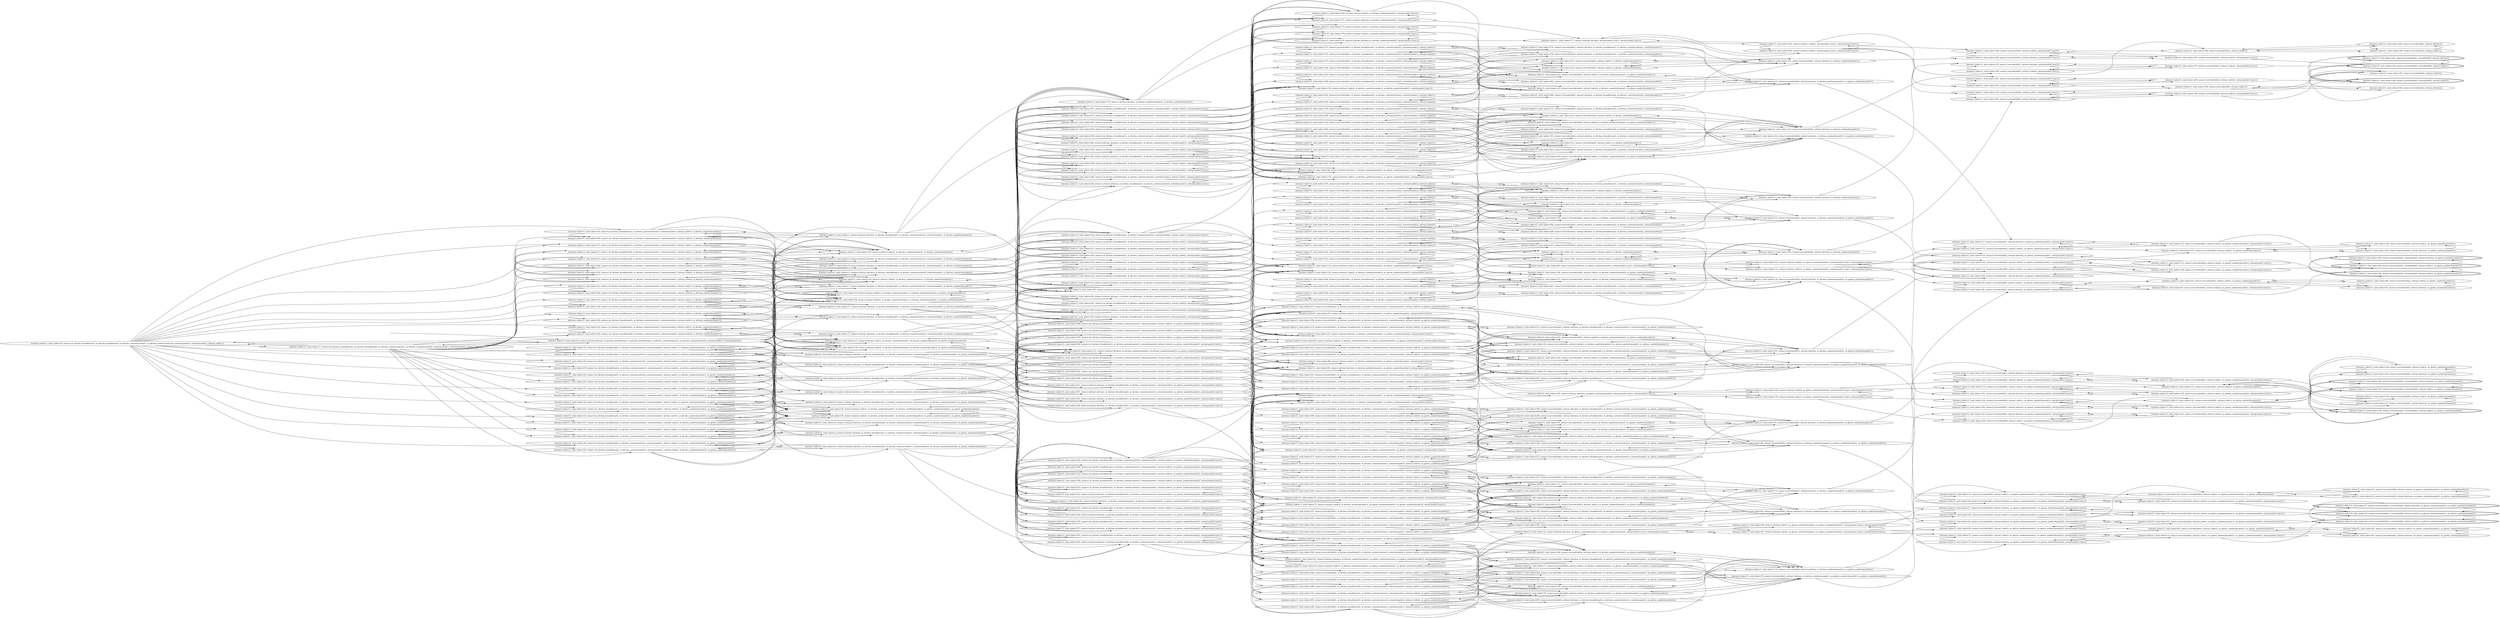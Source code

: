digraph {
rankdir="LR"
s18[label="(instance index=5, state index=18, atoms={at_kitchen_bread(bread1), at_kitchen_bread(bread2), at_kitchen_content(content1), at_kitchen_content(content2), notexist(sandw1), notexist(sandw2), at(tray1,table1)})"]
s17[label="(instance index=5, state index=17, atoms={at_kitchen_bread(bread1), at_kitchen_bread(bread2), at_kitchen_content(content1), at_kitchen_content(content2), notexist(sandw1), notexist(sandw2), at(tray1,table2)})"]
s226[label="(instance index=5, state index=226, atoms={at_kitchen_bread(bread1), at_kitchen_content(content2), notexist(sandw1), at(tray1,table2), at_kitchen_sandwich(sandw2)})"]
s23[label="(instance index=5, state index=23, atoms={at_kitchen_bread(bread1), at_kitchen_content(content2), notexist(sandw1), at(tray1,table1), at_kitchen_sandwich(sandw2)})"]
s230[label="(instance index=5, state index=230, atoms={at_kitchen_bread(bread1), at_kitchen_content(content1), notexist(sandw1), at(tray1,table2), at_kitchen_sandwich(sandw2)})"]
s19[label="(instance index=5, state index=19, atoms={at_kitchen_bread(bread1), at_kitchen_content(content1), notexist(sandw1), at(tray1,table1), at_kitchen_sandwich(sandw2)})"]
s222[label="(instance index=5, state index=222, atoms={at_kitchen_bread(bread2), at_kitchen_content(content1), notexist(sandw1), at(tray1,table2), at_kitchen_sandwich(sandw2)})"]
s27[label="(instance index=5, state index=27, atoms={at_kitchen_bread(bread2), at_kitchen_content(content1), notexist(sandw1), at(tray1,table1), at_kitchen_sandwich(sandw2)})"]
s218[label="(instance index=5, state index=218, atoms={at_kitchen_bread(bread2), at_kitchen_content(content2), notexist(sandw1), at(tray1,table2), at_kitchen_sandwich(sandw2)})"]
s31[label="(instance index=5, state index=31, atoms={at_kitchen_bread(bread2), at_kitchen_content(content2), notexist(sandw1), at(tray1,table1), at_kitchen_sandwich(sandw2)})"]
s128[label="(instance index=5, state index=128, atoms={at_kitchen_bread(bread2), at_kitchen_content(content2), notexist(sandw2), at(tray1,table2), at_kitchen_sandwich(sandw1)})"]
s33[label="(instance index=5, state index=33, atoms={at_kitchen_bread(bread2), at_kitchen_content(content2), notexist(sandw2), at(tray1,table1), at_kitchen_sandwich(sandw1)})"]
s220[label="(instance index=5, state index=220, atoms={at_kitchen_bread(bread2), at_kitchen_content(content1), notexist(sandw2), at(tray1,table2), at_kitchen_sandwich(sandw1)})"]
s29[label="(instance index=5, state index=29, atoms={at_kitchen_bread(bread2), at_kitchen_content(content1), notexist(sandw2), at(tray1,table1), at_kitchen_sandwich(sandw1)})"]
s224[label="(instance index=5, state index=224, atoms={at_kitchen_bread(bread1), at_kitchen_content(content2), notexist(sandw2), at(tray1,table2), at_kitchen_sandwich(sandw1)})"]
s25[label="(instance index=5, state index=25, atoms={at_kitchen_bread(bread1), at_kitchen_content(content2), notexist(sandw2), at(tray1,table1), at_kitchen_sandwich(sandw1)})"]
s228[label="(instance index=5, state index=228, atoms={at_kitchen_bread(bread1), at_kitchen_content(content1), notexist(sandw2), at(tray1,table2), at_kitchen_sandwich(sandw1)})"]
s21[label="(instance index=5, state index=21, atoms={at_kitchen_bread(bread1), at_kitchen_content(content1), notexist(sandw2), at(tray1,table1), at_kitchen_sandwich(sandw1)})"]
s221[label="(instance index=5, state index=221, atoms={at_kitchen_bread(bread2), at_kitchen_content(content1), notexist(sandw1), at(tray1,table2), at_kitchen_sandwich(sandw2), no_gluten_sandwich(sandw2)})"]
s28[label="(instance index=5, state index=28, atoms={at_kitchen_bread(bread2), at_kitchen_content(content1), notexist(sandw1), at(tray1,table1), at_kitchen_sandwich(sandw2), no_gluten_sandwich(sandw2)})"]
s37[label="(instance index=5, state index=37, atoms={at_kitchen_bread(bread2), at_kitchen_content(content2), notexist(sandw2), at(tray1,table2), at_kitchen_sandwich(sandw1), no_gluten_sandwich(sandw1)})"]
s34[label="(instance index=5, state index=34, atoms={at_kitchen_bread(bread2), at_kitchen_content(content2), notexist(sandw2), at(tray1,table1), at_kitchen_sandwich(sandw1), no_gluten_sandwich(sandw1)})"]
s217[label="(instance index=5, state index=217, atoms={at_kitchen_bread(bread2), at_kitchen_content(content2), notexist(sandw1), at(tray1,table2), at_kitchen_sandwich(sandw2), no_gluten_sandwich(sandw2)})"]
s32[label="(instance index=5, state index=32, atoms={at_kitchen_bread(bread2), at_kitchen_content(content2), notexist(sandw1), at(tray1,table1), at_kitchen_sandwich(sandw2), no_gluten_sandwich(sandw2)})"]
s219[label="(instance index=5, state index=219, atoms={at_kitchen_bread(bread2), at_kitchen_content(content1), notexist(sandw2), at(tray1,table2), at_kitchen_sandwich(sandw1), no_gluten_sandwich(sandw1)})"]
s30[label="(instance index=5, state index=30, atoms={at_kitchen_bread(bread2), at_kitchen_content(content1), notexist(sandw2), at(tray1,table1), at_kitchen_sandwich(sandw1), no_gluten_sandwich(sandw1)})"]
s223[label="(instance index=5, state index=223, atoms={at_kitchen_bread(bread1), at_kitchen_content(content2), notexist(sandw2), at(tray1,table2), at_kitchen_sandwich(sandw1), no_gluten_sandwich(sandw1)})"]
s26[label="(instance index=5, state index=26, atoms={at_kitchen_bread(bread1), at_kitchen_content(content2), notexist(sandw2), at(tray1,table1), at_kitchen_sandwich(sandw1), no_gluten_sandwich(sandw1)})"]
s225[label="(instance index=5, state index=225, atoms={at_kitchen_bread(bread1), at_kitchen_content(content2), notexist(sandw1), at(tray1,table2), at_kitchen_sandwich(sandw2), no_gluten_sandwich(sandw2)})"]
s24[label="(instance index=5, state index=24, atoms={at_kitchen_bread(bread1), at_kitchen_content(content2), notexist(sandw1), at(tray1,table1), at_kitchen_sandwich(sandw2), no_gluten_sandwich(sandw2)})"]
s227[label="(instance index=5, state index=227, atoms={at_kitchen_bread(bread1), at_kitchen_content(content1), notexist(sandw2), at(tray1,table2), at_kitchen_sandwich(sandw1), no_gluten_sandwich(sandw1)})"]
s22[label="(instance index=5, state index=22, atoms={at_kitchen_bread(bread1), at_kitchen_content(content1), notexist(sandw2), at(tray1,table1), at_kitchen_sandwich(sandw1), no_gluten_sandwich(sandw1)})"]
s229[label="(instance index=5, state index=229, atoms={at_kitchen_bread(bread1), at_kitchen_content(content1), notexist(sandw1), at(tray1,table2), at_kitchen_sandwich(sandw2), no_gluten_sandwich(sandw2)})"]
s20[label="(instance index=5, state index=20, atoms={at_kitchen_bread(bread1), at_kitchen_content(content1), notexist(sandw1), at(tray1,table1), at_kitchen_sandwich(sandw2), no_gluten_sandwich(sandw2)})"]
s0[label="(instance index=5, state index=0, atoms={at(tray1,kitchen), at_kitchen_bread(bread1), at_kitchen_bread(bread2), at_kitchen_content(content1), at_kitchen_content(content2), notexist(sandw1), notexist(sandw2)})"]
s38[label="(instance index=5, state index=38, atoms={at(tray1,table2), at_kitchen_sandwich(sandw1), at_kitchen_sandwich(sandw2), no_gluten_sandwich(sandw1)})"]
s35[label="(instance index=5, state index=35, atoms={at(tray1,table1), at_kitchen_sandwich(sandw1), at_kitchen_sandwich(sandw2), no_gluten_sandwich(sandw1)})"]
s129[label="(instance index=5, state index=129, atoms={at(tray1,table2), at_kitchen_sandwich(sandw1), at_kitchen_sandwich(sandw2)})"]
s126[label="(instance index=5, state index=126, atoms={at(tray1,table1), at_kitchen_sandwich(sandw1), at_kitchen_sandwich(sandw2)})"]
s5[label="(instance index=5, state index=5, atoms={at(tray1,kitchen), at_kitchen_bread(bread1), at_kitchen_content(content2), notexist(sandw1), at_kitchen_sandwich(sandw2)})"]
s1[label="(instance index=5, state index=1, atoms={at(tray1,kitchen), at_kitchen_bread(bread1), at_kitchen_content(content1), notexist(sandw1), at_kitchen_sandwich(sandw2)})"]
s9[label="(instance index=5, state index=9, atoms={at(tray1,kitchen), at_kitchen_bread(bread2), at_kitchen_content(content1), notexist(sandw1), at_kitchen_sandwich(sandw2)})"]
s13[label="(instance index=5, state index=13, atoms={at(tray1,kitchen), at_kitchen_bread(bread2), at_kitchen_content(content2), notexist(sandw1), at_kitchen_sandwich(sandw2)})"]
s130[label="(instance index=5, state index=130, atoms={at(tray1,table2), at_kitchen_sandwich(sandw1), at_kitchen_sandwich(sandw2), no_gluten_sandwich(sandw2)})"]
s127[label="(instance index=5, state index=127, atoms={at(tray1,table1), at_kitchen_sandwich(sandw1), at_kitchen_sandwich(sandw2), no_gluten_sandwich(sandw2)})"]
s15[label="(instance index=5, state index=15, atoms={at(tray1,kitchen), at_kitchen_bread(bread2), at_kitchen_content(content2), notexist(sandw2), at_kitchen_sandwich(sandw1)})"]
s11[label="(instance index=5, state index=11, atoms={at(tray1,kitchen), at_kitchen_bread(bread2), at_kitchen_content(content1), notexist(sandw2), at_kitchen_sandwich(sandw1)})"]
s7[label="(instance index=5, state index=7, atoms={at(tray1,kitchen), at_kitchen_bread(bread1), at_kitchen_content(content2), notexist(sandw2), at_kitchen_sandwich(sandw1)})"]
s3[label="(instance index=5, state index=3, atoms={at(tray1,kitchen), at_kitchen_bread(bread1), at_kitchen_content(content1), notexist(sandw2), at_kitchen_sandwich(sandw1)})"]
s39[label="(instance index=5, state index=39, atoms={at(tray1,table2), at_kitchen_sandwich(sandw1), at_kitchen_sandwich(sandw2), no_gluten_sandwich(sandw1), no_gluten_sandwich(sandw2)})"]
s36[label="(instance index=5, state index=36, atoms={at(tray1,table1), at_kitchen_sandwich(sandw1), at_kitchen_sandwich(sandw2), no_gluten_sandwich(sandw1), no_gluten_sandwich(sandw2)})"]
s10[label="(instance index=5, state index=10, atoms={at(tray1,kitchen), at_kitchen_bread(bread2), at_kitchen_content(content1), notexist(sandw1), at_kitchen_sandwich(sandw2), no_gluten_sandwich(sandw2)})"]
s16[label="(instance index=5, state index=16, atoms={at(tray1,kitchen), at_kitchen_bread(bread2), at_kitchen_content(content2), notexist(sandw2), at_kitchen_sandwich(sandw1), no_gluten_sandwich(sandw1)})"]
s14[label="(instance index=5, state index=14, atoms={at(tray1,kitchen), at_kitchen_bread(bread2), at_kitchen_content(content2), notexist(sandw1), at_kitchen_sandwich(sandw2), no_gluten_sandwich(sandw2)})"]
s12[label="(instance index=5, state index=12, atoms={at(tray1,kitchen), at_kitchen_bread(bread2), at_kitchen_content(content1), notexist(sandw2), at_kitchen_sandwich(sandw1), no_gluten_sandwich(sandw1)})"]
s8[label="(instance index=5, state index=8, atoms={at(tray1,kitchen), at_kitchen_bread(bread1), at_kitchen_content(content2), notexist(sandw2), at_kitchen_sandwich(sandw1), no_gluten_sandwich(sandw1)})"]
s6[label="(instance index=5, state index=6, atoms={at(tray1,kitchen), at_kitchen_bread(bread1), at_kitchen_content(content2), notexist(sandw1), at_kitchen_sandwich(sandw2), no_gluten_sandwich(sandw2)})"]
s4[label="(instance index=5, state index=4, atoms={at(tray1,kitchen), at_kitchen_bread(bread1), at_kitchen_content(content1), notexist(sandw2), at_kitchen_sandwich(sandw1), no_gluten_sandwich(sandw1)})"]
s2[label="(instance index=5, state index=2, atoms={at(tray1,kitchen), at_kitchen_bread(bread1), at_kitchen_content(content1), notexist(sandw1), at_kitchen_sandwich(sandw2), no_gluten_sandwich(sandw2)})"]
s368[label="(instance index=5, state index=368, atoms={at_kitchen_bread(bread1), at_kitchen_content(content1), notexist(sandw1), at(tray1,table1), ontray(sandw2,tray1)})"]
s332[label="(instance index=5, state index=332, atoms={at_kitchen_bread(bread1), at_kitchen_content(content2), notexist(sandw1), at(tray1,table1), ontray(sandw2,tray1)})"]
s296[label="(instance index=5, state index=296, atoms={at_kitchen_bread(bread2), at_kitchen_content(content1), notexist(sandw1), at(tray1,table1), ontray(sandw2,tray1)})"]
s260[label="(instance index=5, state index=260, atoms={at_kitchen_bread(bread2), at_kitchen_content(content2), notexist(sandw1), at(tray1,table1), ontray(sandw2,tray1)})"]
s83[label="(instance index=5, state index=83, atoms={at(tray1,kitchen), at_kitchen_sandwich(sandw1), at_kitchen_sandwich(sandw2), no_gluten_sandwich(sandw1)})"]
s367[label="(instance index=5, state index=367, atoms={at_kitchen_bread(bread1), at_kitchen_content(content1), notexist(sandw1), at(tray1,table2), ontray(sandw2,tray1)})"]
s331[label="(instance index=5, state index=331, atoms={at_kitchen_bread(bread1), at_kitchen_content(content2), notexist(sandw1), at(tray1,table2), ontray(sandw2,tray1)})"]
s295[label="(instance index=5, state index=295, atoms={at_kitchen_bread(bread2), at_kitchen_content(content1), notexist(sandw1), at(tray1,table2), ontray(sandw2,tray1)})"]
s259[label="(instance index=5, state index=259, atoms={at_kitchen_bread(bread2), at_kitchen_content(content2), notexist(sandw1), at(tray1,table2), ontray(sandw2,tray1)})"]
s366[label="(instance index=5, state index=366, atoms={at(tray1,kitchen), at_kitchen_bread(bread1), at_kitchen_content(content1), notexist(sandw1), ontray(sandw2,tray1)})"]
s330[label="(instance index=5, state index=330, atoms={at(tray1,kitchen), at_kitchen_bread(bread1), at_kitchen_content(content2), notexist(sandw1), ontray(sandw2,tray1)})"]
s174[label="(instance index=5, state index=174, atoms={at(tray1,kitchen), at_kitchen_sandwich(sandw1), at_kitchen_sandwich(sandw2)})"]
s294[label="(instance index=5, state index=294, atoms={at(tray1,kitchen), at_kitchen_bread(bread2), at_kitchen_content(content1), notexist(sandw1), ontray(sandw2,tray1)})"]
s258[label="(instance index=5, state index=258, atoms={at(tray1,kitchen), at_kitchen_bread(bread2), at_kitchen_content(content2), notexist(sandw1), ontray(sandw2,tray1)})"]
s350[label="(instance index=5, state index=350, atoms={at_kitchen_bread(bread1), at_kitchen_content(content1), notexist(sandw2), at(tray1,table1), ontray(sandw1,tray1)})"]
s314[label="(instance index=5, state index=314, atoms={at_kitchen_bread(bread1), at_kitchen_content(content2), notexist(sandw2), at(tray1,table1), ontray(sandw1,tray1)})"]
s278[label="(instance index=5, state index=278, atoms={at_kitchen_bread(bread2), at_kitchen_content(content1), notexist(sandw2), at(tray1,table1), ontray(sandw1,tray1)})"]
s242[label="(instance index=5, state index=242, atoms={at_kitchen_bread(bread2), at_kitchen_content(content2), notexist(sandw2), at(tray1,table1), ontray(sandw1,tray1)})"]
s359[label="(instance index=5, state index=359, atoms={at_kitchen_bread(bread1), at_kitchen_content(content1), notexist(sandw1), at(tray1,table1), no_gluten_sandwich(sandw2), ontray(sandw2,tray1)})"]
s323[label="(instance index=5, state index=323, atoms={at_kitchen_bread(bread1), at_kitchen_content(content2), notexist(sandw1), at(tray1,table1), no_gluten_sandwich(sandw2), ontray(sandw2,tray1)})"]
s287[label="(instance index=5, state index=287, atoms={at_kitchen_bread(bread2), at_kitchen_content(content1), notexist(sandw1), at(tray1,table1), no_gluten_sandwich(sandw2), ontray(sandw2,tray1)})"]
s251[label="(instance index=5, state index=251, atoms={at_kitchen_bread(bread2), at_kitchen_content(content2), notexist(sandw1), at(tray1,table1), no_gluten_sandwich(sandw2), ontray(sandw2,tray1)})"]
s341[label="(instance index=5, state index=341, atoms={at_kitchen_bread(bread1), at_kitchen_content(content1), notexist(sandw2), at(tray1,table1), no_gluten_sandwich(sandw1), ontray(sandw1,tray1)})"]
s305[label="(instance index=5, state index=305, atoms={at_kitchen_bread(bread1), at_kitchen_content(content2), notexist(sandw2), at(tray1,table1), no_gluten_sandwich(sandw1), ontray(sandw1,tray1)})"]
s269[label="(instance index=5, state index=269, atoms={at_kitchen_bread(bread2), at_kitchen_content(content1), notexist(sandw2), at(tray1,table1), no_gluten_sandwich(sandw1), ontray(sandw1,tray1)})"]
s233[label="(instance index=5, state index=233, atoms={at_kitchen_bread(bread2), at_kitchen_content(content2), notexist(sandw2), at(tray1,table1), no_gluten_sandwich(sandw1), ontray(sandw1,tray1)})"]
s348[label="(instance index=5, state index=348, atoms={at(tray1,kitchen), at_kitchen_bread(bread1), at_kitchen_content(content1), notexist(sandw2), ontray(sandw1,tray1)})"]
s312[label="(instance index=5, state index=312, atoms={at(tray1,kitchen), at_kitchen_bread(bread1), at_kitchen_content(content2), notexist(sandw2), ontray(sandw1,tray1)})"]
s276[label="(instance index=5, state index=276, atoms={at(tray1,kitchen), at_kitchen_bread(bread2), at_kitchen_content(content1), notexist(sandw2), ontray(sandw1,tray1)})"]
s240[label="(instance index=5, state index=240, atoms={at(tray1,kitchen), at_kitchen_bread(bread2), at_kitchen_content(content2), notexist(sandw2), ontray(sandw1,tray1)})"]
s131[label="(instance index=5, state index=131, atoms={at(tray1,kitchen), at_kitchen_sandwich(sandw1), at_kitchen_sandwich(sandw2), no_gluten_sandwich(sandw2)})"]
s349[label="(instance index=5, state index=349, atoms={at_kitchen_bread(bread1), at_kitchen_content(content1), notexist(sandw2), at(tray1,table2), ontray(sandw1,tray1)})"]
s313[label="(instance index=5, state index=313, atoms={at_kitchen_bread(bread1), at_kitchen_content(content2), notexist(sandw2), at(tray1,table2), ontray(sandw1,tray1)})"]
s277[label="(instance index=5, state index=277, atoms={at_kitchen_bread(bread2), at_kitchen_content(content1), notexist(sandw2), at(tray1,table2), ontray(sandw1,tray1)})"]
s241[label="(instance index=5, state index=241, atoms={at_kitchen_bread(bread2), at_kitchen_content(content2), notexist(sandw2), at(tray1,table2), ontray(sandw1,tray1)})"]
s304[label="(instance index=5, state index=304, atoms={at_kitchen_bread(bread1), at_kitchen_content(content2), notexist(sandw2), at(tray1,table2), no_gluten_sandwich(sandw1), ontray(sandw1,tray1)})"]
s303[label="(instance index=5, state index=303, atoms={at(tray1,kitchen), at_kitchen_bread(bread1), at_kitchen_content(content2), notexist(sandw2), no_gluten_sandwich(sandw1), ontray(sandw1,tray1)})"]
s339[label="(instance index=5, state index=339, atoms={at(tray1,kitchen), at_kitchen_bread(bread1), at_kitchen_content(content1), notexist(sandw2), no_gluten_sandwich(sandw1), ontray(sandw1,tray1)})"]
s357[label="(instance index=5, state index=357, atoms={at(tray1,kitchen), at_kitchen_bread(bread1), at_kitchen_content(content1), notexist(sandw1), no_gluten_sandwich(sandw2), ontray(sandw2,tray1)})"]
s358[label="(instance index=5, state index=358, atoms={at_kitchen_bread(bread1), at_kitchen_content(content1), notexist(sandw1), at(tray1,table2), no_gluten_sandwich(sandw2), ontray(sandw2,tray1)})"]
s40[label="(instance index=5, state index=40, atoms={at(tray1,kitchen), at_kitchen_sandwich(sandw1), at_kitchen_sandwich(sandw2), no_gluten_sandwich(sandw1), no_gluten_sandwich(sandw2)})"]
s232[label="(instance index=5, state index=232, atoms={at_kitchen_bread(bread2), at_kitchen_content(content2), notexist(sandw2), at(tray1,table2), no_gluten_sandwich(sandw1), ontray(sandw1,tray1)})"]
s268[label="(instance index=5, state index=268, atoms={at_kitchen_bread(bread2), at_kitchen_content(content1), notexist(sandw2), at(tray1,table2), no_gluten_sandwich(sandw1), ontray(sandw1,tray1)})"]
s340[label="(instance index=5, state index=340, atoms={at_kitchen_bread(bread1), at_kitchen_content(content1), notexist(sandw2), at(tray1,table2), no_gluten_sandwich(sandw1), ontray(sandw1,tray1)})"]
s249[label="(instance index=5, state index=249, atoms={at(tray1,kitchen), at_kitchen_bread(bread2), at_kitchen_content(content2), notexist(sandw1), no_gluten_sandwich(sandw2), ontray(sandw2,tray1)})"]
s285[label="(instance index=5, state index=285, atoms={at(tray1,kitchen), at_kitchen_bread(bread2), at_kitchen_content(content1), notexist(sandw1), no_gluten_sandwich(sandw2), ontray(sandw2,tray1)})"]
s321[label="(instance index=5, state index=321, atoms={at(tray1,kitchen), at_kitchen_bread(bread1), at_kitchen_content(content2), notexist(sandw1), no_gluten_sandwich(sandw2), ontray(sandw2,tray1)})"]
s231[label="(instance index=5, state index=231, atoms={at(tray1,kitchen), at_kitchen_bread(bread2), at_kitchen_content(content2), notexist(sandw2), no_gluten_sandwich(sandw1), ontray(sandw1,tray1)})"]
s267[label="(instance index=5, state index=267, atoms={at(tray1,kitchen), at_kitchen_bread(bread2), at_kitchen_content(content1), notexist(sandw2), no_gluten_sandwich(sandw1), ontray(sandw1,tray1)})"]
s250[label="(instance index=5, state index=250, atoms={at_kitchen_bread(bread2), at_kitchen_content(content2), notexist(sandw1), at(tray1,table2), no_gluten_sandwich(sandw2), ontray(sandw2,tray1)})"]
s286[label="(instance index=5, state index=286, atoms={at_kitchen_bread(bread2), at_kitchen_content(content1), notexist(sandw1), at(tray1,table2), no_gluten_sandwich(sandw2), ontray(sandw2,tray1)})"]
s322[label="(instance index=5, state index=322, atoms={at_kitchen_bread(bread1), at_kitchen_content(content2), notexist(sandw1), at(tray1,table2), no_gluten_sandwich(sandw2), ontray(sandw2,tray1)})"]
s87[label="(instance index=5, state index=87, atoms={at(tray1,table2), at_kitchen_sandwich(sandw2), no_gluten_sandwich(sandw1), ontray(sandw1,tray1)})"]
s316[label="(instance index=5, state index=316, atoms={served(child2), at_kitchen_bread(bread1), at_kitchen_content(content2), notexist(sandw2), at(tray1,table2)})"]
s360[label="(instance index=5, state index=360, atoms={served(child2), at_kitchen_bread(bread1), at_kitchen_content(content1), notexist(sandw1), at(tray1,table1), no_gluten_sandwich(sandw2)})"]
s300[label="(instance index=5, state index=300, atoms={served(child1), at_kitchen_bread(bread2), at_kitchen_content(content1), notexist(sandw1), at(tray1,table2)})"]
s324[label="(instance index=5, state index=324, atoms={served(child2), at_kitchen_bread(bread1), at_kitchen_content(content2), notexist(sandw1), at(tray1,table1), no_gluten_sandwich(sandw2)})"]
s373[label="(instance index=5, state index=373, atoms={served(child1), at_kitchen_bread(bread1), at_kitchen_content(content1), notexist(sandw1), at(tray1,table1)})"]
s337[label="(instance index=5, state index=337, atoms={served(child1), at_kitchen_bread(bread1), at_kitchen_content(content2), notexist(sandw1), at(tray1,table1)})"]
s307[label="(instance index=5, state index=307, atoms={served(child2), at_kitchen_bread(bread1), at_kitchen_content(content2), notexist(sandw2), at(tray1,table2), no_gluten_sandwich(sandw1)})"]
s363[label="(instance index=5, state index=363, atoms={served(child1), at_kitchen_bread(bread1), at_kitchen_content(content1), notexist(sandw1), at(tray1,table2), no_gluten_sandwich(sandw2)})"]
s318[label="(instance index=5, state index=318, atoms={served(child1), at_kitchen_bread(bread1), at_kitchen_content(content2), notexist(sandw2), at(tray1,table2)})"]
s372[label="(instance index=5, state index=372, atoms={served(child1), at_kitchen_bread(bread1), at_kitchen_content(content1), notexist(sandw1), at(tray1,table2)})"]
s336[label="(instance index=5, state index=336, atoms={served(child1), at_kitchen_bread(bread1), at_kitchen_content(content2), notexist(sandw1), at(tray1,table2)})"]
s370[label="(instance index=5, state index=370, atoms={served(child2), at_kitchen_bread(bread1), at_kitchen_content(content1), notexist(sandw1), at(tray1,table2)})"]
s334[label="(instance index=5, state index=334, atoms={served(child2), at_kitchen_bread(bread1), at_kitchen_content(content2), notexist(sandw1), at(tray1,table2)})"]
s327[label="(instance index=5, state index=327, atoms={served(child1), at_kitchen_bread(bread1), at_kitchen_content(content2), notexist(sandw1), at(tray1,table2), no_gluten_sandwich(sandw2)})"]
s328[label="(instance index=5, state index=328, atoms={served(child1), at_kitchen_bread(bread1), at_kitchen_content(content2), notexist(sandw1), at(tray1,table1), no_gluten_sandwich(sandw2)})"]
s355[label="(instance index=5, state index=355, atoms={served(child1), at_kitchen_bread(bread1), at_kitchen_content(content1), notexist(sandw2), at(tray1,table1)})"]
s319[label="(instance index=5, state index=319, atoms={served(child1), at_kitchen_bread(bread1), at_kitchen_content(content2), notexist(sandw2), at(tray1,table1)})"]
s351[label="(instance index=5, state index=351, atoms={served(child2), at_kitchen_bread(bread1), at_kitchen_content(content1), notexist(sandw2), at(tray1,table1)})"]
s361[label="(instance index=5, state index=361, atoms={served(child2), at_kitchen_bread(bread1), at_kitchen_content(content1), notexist(sandw1), at(tray1,table2), no_gluten_sandwich(sandw2)})"]
s306[label="(instance index=5, state index=306, atoms={served(child2), at_kitchen_bread(bread1), at_kitchen_content(content2), notexist(sandw2), at(tray1,table1), no_gluten_sandwich(sandw1)})"]
s325[label="(instance index=5, state index=325, atoms={served(child2), at_kitchen_bread(bread1), at_kitchen_content(content2), notexist(sandw1), at(tray1,table2), no_gluten_sandwich(sandw2)})"]
s315[label="(instance index=5, state index=315, atoms={served(child2), at_kitchen_bread(bread1), at_kitchen_content(content2), notexist(sandw2), at(tray1,table1)})"]
s369[label="(instance index=5, state index=369, atoms={served(child2), at_kitchen_bread(bread1), at_kitchen_content(content1), notexist(sandw1), at(tray1,table1)})"]
s45[label="(instance index=5, state index=45, atoms={at(tray1,table1), at_kitchen_sandwich(sandw2), no_gluten_sandwich(sandw1), no_gluten_sandwich(sandw2), ontray(sandw1,tray1)})"]
s343[label="(instance index=5, state index=343, atoms={served(child2), at_kitchen_bread(bread1), at_kitchen_content(content1), notexist(sandw2), at(tray1,table2), no_gluten_sandwich(sandw1)})"]
s42[label="(instance index=5, state index=42, atoms={at(tray1,kitchen), at_kitchen_sandwich(sandw2), no_gluten_sandwich(sandw1), no_gluten_sandwich(sandw2), ontray(sandw1,tray1)})"]
s346[label="(instance index=5, state index=346, atoms={served(child1), at_kitchen_bread(bread1), at_kitchen_content(content1), notexist(sandw2), at(tray1,table1), no_gluten_sandwich(sandw1)})"]
s44[label="(instance index=5, state index=44, atoms={at(tray1,table2), at_kitchen_sandwich(sandw2), no_gluten_sandwich(sandw1), no_gluten_sandwich(sandw2), ontray(sandw1,tray1)})"]
s301[label="(instance index=5, state index=301, atoms={served(child1), at_kitchen_bread(bread2), at_kitchen_content(content1), notexist(sandw1), at(tray1,table1)})"]
s237[label="(instance index=5, state index=237, atoms={served(child1), at_kitchen_bread(bread2), at_kitchen_content(content2), notexist(sandw2), at(tray1,table2), no_gluten_sandwich(sandw1)})"]
s273[label="(instance index=5, state index=273, atoms={served(child1), at_kitchen_bread(bread2), at_kitchen_content(content1), notexist(sandw2), at(tray1,table2), no_gluten_sandwich(sandw1)})"]
s309[label="(instance index=5, state index=309, atoms={served(child1), at_kitchen_bread(bread1), at_kitchen_content(content2), notexist(sandw2), at(tray1,table2), no_gluten_sandwich(sandw1)})"]
s345[label="(instance index=5, state index=345, atoms={served(child1), at_kitchen_bread(bread1), at_kitchen_content(content1), notexist(sandw2), at(tray1,table2), no_gluten_sandwich(sandw1)})"]
s88[label="(instance index=5, state index=88, atoms={at(tray1,table1), at_kitchen_sandwich(sandw2), no_gluten_sandwich(sandw1), ontray(sandw1,tray1)})"]
s238[label="(instance index=5, state index=238, atoms={served(child1), at_kitchen_bread(bread2), at_kitchen_content(content2), notexist(sandw2), at(tray1,table1), no_gluten_sandwich(sandw1)})"]
s274[label="(instance index=5, state index=274, atoms={served(child1), at_kitchen_bread(bread2), at_kitchen_content(content1), notexist(sandw2), at(tray1,table1), no_gluten_sandwich(sandw1)})"]
s310[label="(instance index=5, state index=310, atoms={served(child1), at_kitchen_bread(bread1), at_kitchen_content(content2), notexist(sandw2), at(tray1,table1), no_gluten_sandwich(sandw1)})"]
s41[label="(instance index=5, state index=41, atoms={at(tray1,kitchen), at_kitchen_sandwich(sandw1), no_gluten_sandwich(sandw1), no_gluten_sandwich(sandw2), ontray(sandw2,tray1)})"]
s298[label="(instance index=5, state index=298, atoms={served(child2), at_kitchen_bread(bread2), at_kitchen_content(content1), notexist(sandw1), at(tray1,table2)})"]
s75[label="(instance index=5, state index=75, atoms={at(tray1,table2), at_kitchen_sandwich(sandw1), no_gluten_sandwich(sandw1), no_gluten_sandwich(sandw2), ontray(sandw2,tray1)})"]
s255[label="(instance index=5, state index=255, atoms={served(child1), at_kitchen_bread(bread2), at_kitchen_content(content2), notexist(sandw1), at(tray1,table2), no_gluten_sandwich(sandw2)})"]
s291[label="(instance index=5, state index=291, atoms={served(child1), at_kitchen_bread(bread2), at_kitchen_content(content1), notexist(sandw1), at(tray1,table2), no_gluten_sandwich(sandw2)})"]
s256[label="(instance index=5, state index=256, atoms={served(child1), at_kitchen_bread(bread2), at_kitchen_content(content2), notexist(sandw1), at(tray1,table1), no_gluten_sandwich(sandw2)})"]
s292[label="(instance index=5, state index=292, atoms={served(child1), at_kitchen_bread(bread2), at_kitchen_content(content1), notexist(sandw1), at(tray1,table1), no_gluten_sandwich(sandw2)})"]
s364[label="(instance index=5, state index=364, atoms={served(child1), at_kitchen_bread(bread1), at_kitchen_content(content1), notexist(sandw1), at(tray1,table1), no_gluten_sandwich(sandw2)})"]
s135[label="(instance index=5, state index=135, atoms={at(tray1,table2), at_kitchen_sandwich(sandw2), no_gluten_sandwich(sandw2), ontray(sandw1,tray1)})"]
s246[label="(instance index=5, state index=246, atoms={served(child1), at_kitchen_bread(bread2), at_kitchen_content(content2), notexist(sandw2), at(tray1,table2)})"]
s282[label="(instance index=5, state index=282, atoms={served(child1), at_kitchen_bread(bread2), at_kitchen_content(content1), notexist(sandw2), at(tray1,table2)})"]
s354[label="(instance index=5, state index=354, atoms={served(child1), at_kitchen_bread(bread1), at_kitchen_content(content1), notexist(sandw2), at(tray1,table2)})"]
s247[label="(instance index=5, state index=247, atoms={served(child1), at_kitchen_bread(bread2), at_kitchen_content(content2), notexist(sandw2), at(tray1,table1)})"]
s283[label="(instance index=5, state index=283, atoms={served(child1), at_kitchen_bread(bread2), at_kitchen_content(content1), notexist(sandw2), at(tray1,table1)})"]
s132[label="(instance index=5, state index=132, atoms={at(tray1,kitchen), at_kitchen_sandwich(sandw1), no_gluten_sandwich(sandw2), ontray(sandw2,tray1)})"]
s133[label="(instance index=5, state index=133, atoms={at(tray1,kitchen), at_kitchen_sandwich(sandw2), no_gluten_sandwich(sandw2), ontray(sandw1,tray1)})"]
s166[label="(instance index=5, state index=166, atoms={at(tray1,table2), at_kitchen_sandwich(sandw1), no_gluten_sandwich(sandw2), ontray(sandw2,tray1)})"]
s234[label="(instance index=5, state index=234, atoms={served(child2), at_kitchen_bread(bread2), at_kitchen_content(content2), notexist(sandw2), at(tray1,table1), no_gluten_sandwich(sandw1)})"]
s270[label="(instance index=5, state index=270, atoms={served(child2), at_kitchen_bread(bread2), at_kitchen_content(content1), notexist(sandw2), at(tray1,table1), no_gluten_sandwich(sandw1)})"]
s342[label="(instance index=5, state index=342, atoms={served(child2), at_kitchen_bread(bread1), at_kitchen_content(content1), notexist(sandw2), at(tray1,table1), no_gluten_sandwich(sandw1)})"]
s85[label="(instance index=5, state index=85, atoms={at(tray1,kitchen), at_kitchen_sandwich(sandw2), no_gluten_sandwich(sandw1), ontray(sandw1,tray1)})"]
s235[label="(instance index=5, state index=235, atoms={served(child2), at_kitchen_bread(bread2), at_kitchen_content(content2), notexist(sandw2), at(tray1,table2), no_gluten_sandwich(sandw1)})"]
s271[label="(instance index=5, state index=271, atoms={served(child2), at_kitchen_bread(bread2), at_kitchen_content(content1), notexist(sandw2), at(tray1,table2), no_gluten_sandwich(sandw1)})"]
s76[label="(instance index=5, state index=76, atoms={at(tray1,table1), at_kitchen_sandwich(sandw1), no_gluten_sandwich(sandw1), no_gluten_sandwich(sandw2), ontray(sandw2,tray1)})"]
s333[label="(instance index=5, state index=333, atoms={served(child2), at_kitchen_bread(bread1), at_kitchen_content(content2), notexist(sandw1), at(tray1,table1)})"]
s252[label="(instance index=5, state index=252, atoms={served(child2), at_kitchen_bread(bread2), at_kitchen_content(content2), notexist(sandw1), at(tray1,table1), no_gluten_sandwich(sandw2)})"]
s288[label="(instance index=5, state index=288, atoms={served(child2), at_kitchen_bread(bread2), at_kitchen_content(content1), notexist(sandw1), at(tray1,table1), no_gluten_sandwich(sandw2)})"]
s253[label="(instance index=5, state index=253, atoms={served(child2), at_kitchen_bread(bread2), at_kitchen_content(content2), notexist(sandw1), at(tray1,table2), no_gluten_sandwich(sandw2)})"]
s289[label="(instance index=5, state index=289, atoms={served(child2), at_kitchen_bread(bread2), at_kitchen_content(content1), notexist(sandw1), at(tray1,table2), no_gluten_sandwich(sandw2)})"]
s243[label="(instance index=5, state index=243, atoms={served(child2), at_kitchen_bread(bread2), at_kitchen_content(content2), notexist(sandw2), at(tray1,table1)})"]
s136[label="(instance index=5, state index=136, atoms={at(tray1,table1), at_kitchen_sandwich(sandw2), no_gluten_sandwich(sandw2), ontray(sandw1,tray1)})"]
s279[label="(instance index=5, state index=279, atoms={served(child2), at_kitchen_bread(bread2), at_kitchen_content(content1), notexist(sandw2), at(tray1,table1)})"]
s244[label="(instance index=5, state index=244, atoms={served(child2), at_kitchen_bread(bread2), at_kitchen_content(content2), notexist(sandw2), at(tray1,table2)})"]
s280[label="(instance index=5, state index=280, atoms={served(child2), at_kitchen_bread(bread2), at_kitchen_content(content1), notexist(sandw2), at(tray1,table2)})"]
s352[label="(instance index=5, state index=352, atoms={served(child2), at_kitchen_bread(bread1), at_kitchen_content(content1), notexist(sandw2), at(tray1,table2)})"]
s167[label="(instance index=5, state index=167, atoms={at(tray1,table1), at_kitchen_sandwich(sandw1), no_gluten_sandwich(sandw2), ontray(sandw2,tray1)})"]
s178[label="(instance index=5, state index=178, atoms={at(tray1,table2), at_kitchen_sandwich(sandw2), ontray(sandw1,tray1)})"]
s175[label="(instance index=5, state index=175, atoms={at(tray1,kitchen), at_kitchen_sandwich(sandw1), ontray(sandw2,tray1)})"]
s176[label="(instance index=5, state index=176, atoms={at(tray1,kitchen), at_kitchen_sandwich(sandw2), ontray(sandw1,tray1)})"]
s265[label="(instance index=5, state index=265, atoms={served(child1), at_kitchen_bread(bread2), at_kitchen_content(content2), notexist(sandw1), at(tray1,table1)})"]
s264[label="(instance index=5, state index=264, atoms={served(child1), at_kitchen_bread(bread2), at_kitchen_content(content2), notexist(sandw1), at(tray1,table2)})"]
s209[label="(instance index=5, state index=209, atoms={at(tray1,table2), at_kitchen_sandwich(sandw1), ontray(sandw2,tray1)})"]
s84[label="(instance index=5, state index=84, atoms={at(tray1,kitchen), at_kitchen_sandwich(sandw1), no_gluten_sandwich(sandw1), ontray(sandw2,tray1)})"]
s118[label="(instance index=5, state index=118, atoms={at(tray1,table2), at_kitchen_sandwich(sandw1), no_gluten_sandwich(sandw1), ontray(sandw2,tray1)})"]
s179[label="(instance index=5, state index=179, atoms={at(tray1,table1), at_kitchen_sandwich(sandw2), ontray(sandw1,tray1)})"]
s262[label="(instance index=5, state index=262, atoms={served(child2), at_kitchen_bread(bread2), at_kitchen_content(content2), notexist(sandw1), at(tray1,table2)})"]
s210[label="(instance index=5, state index=210, atoms={at(tray1,table1), at_kitchen_sandwich(sandw1), ontray(sandw2,tray1)})"]
s261[label="(instance index=5, state index=261, atoms={served(child2), at_kitchen_bread(bread2), at_kitchen_content(content2), notexist(sandw1), at(tray1,table1)})"]
s297[label="(instance index=5, state index=297, atoms={served(child2), at_kitchen_bread(bread2), at_kitchen_content(content1), notexist(sandw1), at(tray1,table1)})"]
s119[label="(instance index=5, state index=119, atoms={at(tray1,table1), at_kitchen_sandwich(sandw1), no_gluten_sandwich(sandw1), ontray(sandw2,tray1)})"]
s192[label="(instance index=5, state index=192, atoms={served(child1), at(tray1,table2), at_kitchen_sandwich(sandw2)})"]
s169[label="(instance index=5, state index=169, atoms={served(child2), at(tray1,table2), at_kitchen_sandwich(sandw1), no_gluten_sandwich(sandw2)})"]
s168[label="(instance index=5, state index=168, atoms={served(child2), at(tray1,table1), at_kitchen_sandwich(sandw1), no_gluten_sandwich(sandw2)})"]
s138[label="(instance index=5, state index=138, atoms={served(child2), at(tray1,table2), at_kitchen_sandwich(sandw2), no_gluten_sandwich(sandw2)})"]
s245[label="(instance index=5, state index=245, atoms={served(child2), at(tray1,kitchen), at_kitchen_bread(bread2), at_kitchen_content(content2), notexist(sandw2)})"]
s137[label="(instance index=5, state index=137, atoms={served(child2), at(tray1,table1), at_kitchen_sandwich(sandw2), no_gluten_sandwich(sandw2)})"]
s362[label="(instance index=5, state index=362, atoms={served(child2), at(tray1,kitchen), at_kitchen_bread(bread1), at_kitchen_content(content1), notexist(sandw1), no_gluten_sandwich(sandw2)})"]
s254[label="(instance index=5, state index=254, atoms={served(child2), at(tray1,kitchen), at_kitchen_bread(bread2), at_kitchen_content(content2), notexist(sandw1), no_gluten_sandwich(sandw2)})"]
s344[label="(instance index=5, state index=344, atoms={served(child2), at(tray1,kitchen), at_kitchen_bread(bread1), at_kitchen_content(content1), notexist(sandw2), no_gluten_sandwich(sandw1)})"]
s308[label="(instance index=5, state index=308, atoms={served(child2), at(tray1,kitchen), at_kitchen_bread(bread1), at_kitchen_content(content2), notexist(sandw2), no_gluten_sandwich(sandw1)})"]
s272[label="(instance index=5, state index=272, atoms={served(child2), at(tray1,kitchen), at_kitchen_bread(bread2), at_kitchen_content(content1), notexist(sandw2), no_gluten_sandwich(sandw1)})"]
s236[label="(instance index=5, state index=236, atoms={served(child2), at(tray1,kitchen), at_kitchen_bread(bread2), at_kitchen_content(content2), notexist(sandw2), no_gluten_sandwich(sandw1)})"]
s47[label="(instance index=5, state index=47, atoms={served(child2), at(tray1,table2), at_kitchen_sandwich(sandw2), no_gluten_sandwich(sandw1), no_gluten_sandwich(sandw2)})"]
s172[label="(instance index=5, state index=172, atoms={served(child1), at(tray1,table1), at_kitchen_sandwich(sandw1), no_gluten_sandwich(sandw2)})"]
s171[label="(instance index=5, state index=171, atoms={served(child1), at(tray1,table2), at_kitchen_sandwich(sandw1), no_gluten_sandwich(sandw2)})"]
s134[label="(instance index=5, state index=134, atoms={at(tray1,kitchen), no_gluten_sandwich(sandw2), ontray(sandw1,tray1), ontray(sandw2,tray1)})"]
s356[label="(instance index=5, state index=356, atoms={served(child1), at(tray1,kitchen), at_kitchen_bread(bread1), at_kitchen_content(content1), notexist(sandw2)})"]
s320[label="(instance index=5, state index=320, atoms={served(child1), at(tray1,kitchen), at_kitchen_bread(bread1), at_kitchen_content(content2), notexist(sandw2)})"]
s284[label="(instance index=5, state index=284, atoms={served(child1), at(tray1,kitchen), at_kitchen_bread(bread2), at_kitchen_content(content1), notexist(sandw2)})"]
s248[label="(instance index=5, state index=248, atoms={served(child1), at(tray1,kitchen), at_kitchen_bread(bread2), at_kitchen_content(content2), notexist(sandw2)})"]
s150[label="(instance index=5, state index=150, atoms={served(child1), at(tray1,table1), at_kitchen_sandwich(sandw2), no_gluten_sandwich(sandw2)})"]
s149[label="(instance index=5, state index=149, atoms={served(child1), at(tray1,table2), at_kitchen_sandwich(sandw2), no_gluten_sandwich(sandw2)})"]
s293[label="(instance index=5, state index=293, atoms={served(child1), at(tray1,kitchen), at_kitchen_bread(bread2), at_kitchen_content(content1), notexist(sandw1), no_gluten_sandwich(sandw2)})"]
s257[label="(instance index=5, state index=257, atoms={served(child1), at(tray1,kitchen), at_kitchen_bread(bread2), at_kitchen_content(content2), notexist(sandw1), no_gluten_sandwich(sandw2)})"]
s59[label="(instance index=5, state index=59, atoms={served(child1), at(tray1,table1), at_kitchen_sandwich(sandw2), no_gluten_sandwich(sandw1), no_gluten_sandwich(sandw2)})"]
s365[label="(instance index=5, state index=365, atoms={served(child1), at(tray1,kitchen), at_kitchen_bread(bread1), at_kitchen_content(content1), notexist(sandw1), no_gluten_sandwich(sandw2)})"]
s329[label="(instance index=5, state index=329, atoms={served(child1), at(tray1,kitchen), at_kitchen_bread(bread1), at_kitchen_content(content2), notexist(sandw1), no_gluten_sandwich(sandw2)})"]
s43[label="(instance index=5, state index=43, atoms={at(tray1,kitchen), no_gluten_sandwich(sandw1), no_gluten_sandwich(sandw2), ontray(sandw1,tray1), ontray(sandw2,tray1)})"]
s46[label="(instance index=5, state index=46, atoms={served(child2), at(tray1,table1), at_kitchen_sandwich(sandw2), no_gluten_sandwich(sandw1), no_gluten_sandwich(sandw2)})"]
s317[label="(instance index=5, state index=317, atoms={served(child2), at(tray1,kitchen), at_kitchen_bread(bread1), at_kitchen_content(content2), notexist(sandw2)})"]
s371[label="(instance index=5, state index=371, atoms={served(child2), at(tray1,kitchen), at_kitchen_bread(bread1), at_kitchen_content(content1), notexist(sandw1)})"]
s347[label="(instance index=5, state index=347, atoms={served(child1), at(tray1,kitchen), at_kitchen_bread(bread1), at_kitchen_content(content1), notexist(sandw2), no_gluten_sandwich(sandw1)})"]
s90[label="(instance index=5, state index=90, atoms={served(child2), at(tray1,table2), at_kitchen_sandwich(sandw2), no_gluten_sandwich(sandw1)})"]
s311[label="(instance index=5, state index=311, atoms={served(child1), at(tray1,kitchen), at_kitchen_bread(bread1), at_kitchen_content(content2), notexist(sandw2), no_gluten_sandwich(sandw1)})"]
s80[label="(instance index=5, state index=80, atoms={served(child1), at(tray1,table2), at_kitchen_sandwich(sandw1), no_gluten_sandwich(sandw1), no_gluten_sandwich(sandw2)})"]
s275[label="(instance index=5, state index=275, atoms={served(child1), at(tray1,kitchen), at_kitchen_bread(bread2), at_kitchen_content(content1), notexist(sandw2), no_gluten_sandwich(sandw1)})"]
s281[label="(instance index=5, state index=281, atoms={served(child2), at(tray1,kitchen), at_kitchen_bread(bread2), at_kitchen_content(content1), notexist(sandw2)})"]
s77[label="(instance index=5, state index=77, atoms={served(child2), at(tray1,table1), at_kitchen_sandwich(sandw1), no_gluten_sandwich(sandw1), no_gluten_sandwich(sandw2)})"]
s78[label="(instance index=5, state index=78, atoms={served(child2), at(tray1,table2), at_kitchen_sandwich(sandw1), no_gluten_sandwich(sandw1), no_gluten_sandwich(sandw2)})"]
s335[label="(instance index=5, state index=335, atoms={served(child2), at(tray1,kitchen), at_kitchen_bread(bread1), at_kitchen_content(content2), notexist(sandw1)})"]
s326[label="(instance index=5, state index=326, atoms={served(child2), at(tray1,kitchen), at_kitchen_bread(bread1), at_kitchen_content(content2), notexist(sandw1), no_gluten_sandwich(sandw2)})"]
s353[label="(instance index=5, state index=353, atoms={served(child2), at(tray1,kitchen), at_kitchen_bread(bread1), at_kitchen_content(content1), notexist(sandw2)})"]
s290[label="(instance index=5, state index=290, atoms={served(child2), at(tray1,kitchen), at_kitchen_bread(bread2), at_kitchen_content(content1), notexist(sandw1), no_gluten_sandwich(sandw2)})"]
s81[label="(instance index=5, state index=81, atoms={served(child1), at(tray1,table1), at_kitchen_sandwich(sandw1), no_gluten_sandwich(sandw1), no_gluten_sandwich(sandw2)})"]
s338[label="(instance index=5, state index=338, atoms={served(child1), at(tray1,kitchen), at_kitchen_bread(bread1), at_kitchen_content(content2), notexist(sandw1)})"]
s374[label="(instance index=5, state index=374, atoms={served(child1), at(tray1,kitchen), at_kitchen_bread(bread1), at_kitchen_content(content1), notexist(sandw1)})"]
s58[label="(instance index=5, state index=58, atoms={served(child1), at(tray1,table2), at_kitchen_sandwich(sandw2), no_gluten_sandwich(sandw1), no_gluten_sandwich(sandw2)})"]
s239[label="(instance index=5, state index=239, atoms={served(child1), at(tray1,kitchen), at_kitchen_bread(bread2), at_kitchen_content(content2), notexist(sandw2), no_gluten_sandwich(sandw1)})"]
s193[label="(instance index=5, state index=193, atoms={served(child1), at(tray1,table1), at_kitchen_sandwich(sandw2)})"]
s177[label="(instance index=5, state index=177, atoms={at(tray1,kitchen), ontray(sandw1,tray1), ontray(sandw2,tray1)})"]
s215[label="(instance index=5, state index=215, atoms={served(child1), at(tray1,table1), at_kitchen_sandwich(sandw1)})"]
s214[label="(instance index=5, state index=214, atoms={served(child1), at(tray1,table2), at_kitchen_sandwich(sandw1)})"]
s266[label="(instance index=5, state index=266, atoms={served(child1), at(tray1,kitchen), at_kitchen_bread(bread2), at_kitchen_content(content2), notexist(sandw1)})"]
s302[label="(instance index=5, state index=302, atoms={served(child1), at(tray1,kitchen), at_kitchen_bread(bread2), at_kitchen_content(content1), notexist(sandw1)})"]
s101[label="(instance index=5, state index=101, atoms={served(child1), at(tray1,table2), at_kitchen_sandwich(sandw2), no_gluten_sandwich(sandw1)})"]
s102[label="(instance index=5, state index=102, atoms={served(child1), at(tray1,table1), at_kitchen_sandwich(sandw2), no_gluten_sandwich(sandw1)})"]
s86[label="(instance index=5, state index=86, atoms={at(tray1,kitchen), no_gluten_sandwich(sandw1), ontray(sandw1,tray1), ontray(sandw2,tray1)})"]
s124[label="(instance index=5, state index=124, atoms={served(child1), at(tray1,table1), at_kitchen_sandwich(sandw1), no_gluten_sandwich(sandw1)})"]
s123[label="(instance index=5, state index=123, atoms={served(child1), at(tray1,table2), at_kitchen_sandwich(sandw1), no_gluten_sandwich(sandw1)})"]
s181[label="(instance index=5, state index=181, atoms={served(child2), at(tray1,table2), at_kitchen_sandwich(sandw2)})"]
s180[label="(instance index=5, state index=180, atoms={served(child2), at(tray1,table1), at_kitchen_sandwich(sandw2)})"]
s212[label="(instance index=5, state index=212, atoms={served(child2), at(tray1,table2), at_kitchen_sandwich(sandw1)})"]
s211[label="(instance index=5, state index=211, atoms={served(child2), at(tray1,table1), at_kitchen_sandwich(sandw1)})"]
s263[label="(instance index=5, state index=263, atoms={served(child2), at(tray1,kitchen), at_kitchen_bread(bread2), at_kitchen_content(content2), notexist(sandw1)})"]
s299[label="(instance index=5, state index=299, atoms={served(child2), at(tray1,kitchen), at_kitchen_bread(bread2), at_kitchen_content(content1), notexist(sandw1)})"]
s89[label="(instance index=5, state index=89, atoms={served(child2), at(tray1,table1), at_kitchen_sandwich(sandw2), no_gluten_sandwich(sandw1)})"]
s121[label="(instance index=5, state index=121, atoms={served(child2), at(tray1,table2), at_kitchen_sandwich(sandw1), no_gluten_sandwich(sandw1)})"]
s120[label="(instance index=5, state index=120, atoms={served(child2), at(tray1,table1), at_kitchen_sandwich(sandw1), no_gluten_sandwich(sandw1)})"]
s122[label="(instance index=5, state index=122, atoms={served(child2), at(tray1,kitchen), at_kitchen_sandwich(sandw1), no_gluten_sandwich(sandw1)})"]
s111[label="(instance index=5, state index=111, atoms={at(tray1,table1), no_gluten_sandwich(sandw1), ontray(sandw1,tray1), ontray(sandw2,tray1)})"]
s91[label="(instance index=5, state index=91, atoms={served(child2), at(tray1,kitchen), at_kitchen_sandwich(sandw2), no_gluten_sandwich(sandw1)})"]
s213[label="(instance index=5, state index=213, atoms={served(child2), at(tray1,kitchen), at_kitchen_sandwich(sandw1)})"]
s202[label="(instance index=5, state index=202, atoms={at(tray1,table1), ontray(sandw1,tray1), ontray(sandw2,tray1)})"]
s125[label="(instance index=5, state index=125, atoms={served(child1), at(tray1,kitchen), at_kitchen_sandwich(sandw1), no_gluten_sandwich(sandw1)})"]
s110[label="(instance index=5, state index=110, atoms={at(tray1,table2), no_gluten_sandwich(sandw1), ontray(sandw1,tray1), ontray(sandw2,tray1)})"]
s103[label="(instance index=5, state index=103, atoms={served(child1), at(tray1,kitchen), at_kitchen_sandwich(sandw2), no_gluten_sandwich(sandw1)})"]
s216[label="(instance index=5, state index=216, atoms={served(child1), at(tray1,kitchen), at_kitchen_sandwich(sandw1)})"]
s170[label="(instance index=5, state index=170, atoms={served(child2), at(tray1,kitchen), at_kitchen_sandwich(sandw1), no_gluten_sandwich(sandw2)})"]
s159[label="(instance index=5, state index=159, atoms={at(tray1,table1), no_gluten_sandwich(sandw2), ontray(sandw1,tray1), ontray(sandw2,tray1)})"]
s139[label="(instance index=5, state index=139, atoms={served(child2), at(tray1,kitchen), at_kitchen_sandwich(sandw2), no_gluten_sandwich(sandw2)})"]
s48[label="(instance index=5, state index=48, atoms={served(child2), at(tray1,kitchen), at_kitchen_sandwich(sandw2), no_gluten_sandwich(sandw1), no_gluten_sandwich(sandw2)})"]
s173[label="(instance index=5, state index=173, atoms={served(child1), at(tray1,kitchen), at_kitchen_sandwich(sandw1), no_gluten_sandwich(sandw2)})"]
s158[label="(instance index=5, state index=158, atoms={at(tray1,table2), no_gluten_sandwich(sandw2), ontray(sandw1,tray1), ontray(sandw2,tray1)})"]
s151[label="(instance index=5, state index=151, atoms={served(child1), at(tray1,kitchen), at_kitchen_sandwich(sandw2), no_gluten_sandwich(sandw2)})"]
s82[label="(instance index=5, state index=82, atoms={served(child1), at(tray1,kitchen), at_kitchen_sandwich(sandw1), no_gluten_sandwich(sandw1), no_gluten_sandwich(sandw2)})"]
s194[label="(instance index=5, state index=194, atoms={served(child1), at(tray1,kitchen), at_kitchen_sandwich(sandw2)})"]
s67[label="(instance index=5, state index=67, atoms={at(tray1,table2), no_gluten_sandwich(sandw1), no_gluten_sandwich(sandw2), ontray(sandw1,tray1), ontray(sandw2,tray1)})"]
s60[label="(instance index=5, state index=60, atoms={served(child1), at(tray1,kitchen), at_kitchen_sandwich(sandw2), no_gluten_sandwich(sandw1), no_gluten_sandwich(sandw2)})"]
s79[label="(instance index=5, state index=79, atoms={served(child2), at(tray1,kitchen), at_kitchen_sandwich(sandw1), no_gluten_sandwich(sandw1), no_gluten_sandwich(sandw2)})"]
s182[label="(instance index=5, state index=182, atoms={served(child2), at(tray1,kitchen), at_kitchen_sandwich(sandw2)})"]
s201[label="(instance index=5, state index=201, atoms={at(tray1,table2), ontray(sandw1,tray1), ontray(sandw2,tray1)})"]
s68[label="(instance index=5, state index=68, atoms={at(tray1,table1), no_gluten_sandwich(sandw1), no_gluten_sandwich(sandw2), ontray(sandw1,tray1), ontray(sandw2,tray1)})"]
s105[label="(instance index=5, state index=105, atoms={served(child1), at(tray1,table2), no_gluten_sandwich(sandw1), ontray(sandw2,tray1)})"]
s51[label="(instance index=5, state index=51, atoms={served(child2), at(tray1,table1), no_gluten_sandwich(sandw1), no_gluten_sandwich(sandw2), ontray(sandw2,tray1)})"]
s72[label="(instance index=5, state index=72, atoms={served(child1), at(tray1,table2), no_gluten_sandwich(sandw1), no_gluten_sandwich(sandw2), ontray(sandw1,tray1)})"]
s114[label="(instance index=5, state index=114, atoms={served(child2), at(tray1,kitchen), no_gluten_sandwich(sandw1), ontray(sandw1,tray1)})"]
s152[label="(instance index=5, state index=152, atoms={served(child1), at(tray1,kitchen), no_gluten_sandwich(sandw2), ontray(sandw2,tray1)})"]
s165[label="(instance index=5, state index=165, atoms={served(child1), at(tray1,kitchen), no_gluten_sandwich(sandw2), ontray(sandw1,tray1)})"]
s61[label="(instance index=5, state index=61, atoms={served(child1), at(tray1,kitchen), no_gluten_sandwich(sandw1), no_gluten_sandwich(sandw2), ontray(sandw2,tray1)})"]
s115[label="(instance index=5, state index=115, atoms={served(child1), at(tray1,table2), no_gluten_sandwich(sandw1), ontray(sandw1,tray1)})"]
s206[label="(instance index=5, state index=206, atoms={served(child1), at(tray1,table2), ontray(sandw1,tray1)})"]
s205[label="(instance index=5, state index=205, atoms={served(child2), at(tray1,kitchen), ontray(sandw1,tray1)})"]
s69[label="(instance index=5, state index=69, atoms={served(child2), at(tray1,table1), no_gluten_sandwich(sandw1), no_gluten_sandwich(sandw2), ontray(sandw1,tray1)})"]
s71[label="(instance index=5, state index=71, atoms={served(child2), at(tray1,kitchen), no_gluten_sandwich(sandw1), no_gluten_sandwich(sandw2), ontray(sandw1,tray1)})"]
s62[label="(instance index=5, state index=62, atoms={served(child1), at(tray1,table2), no_gluten_sandwich(sandw1), no_gluten_sandwich(sandw2), ontray(sandw2,tray1)})"]
s74[label="(instance index=5, state index=74, atoms={served(child1), at(tray1,kitchen), no_gluten_sandwich(sandw1), no_gluten_sandwich(sandw2), ontray(sandw1,tray1)})"]
s153[label="(instance index=5, state index=153, atoms={served(child1), at(tray1,table2), no_gluten_sandwich(sandw2), ontray(sandw2,tray1)})"]
s94[label="(instance index=5, state index=94, atoms={served(child2), at(tray1,table1), no_gluten_sandwich(sandw1), ontray(sandw2,tray1)})"]
s163[label="(instance index=5, state index=163, atoms={served(child1), at(tray1,table2), no_gluten_sandwich(sandw2), ontray(sandw1,tray1)})"]
s104[label="(instance index=5, state index=104, atoms={served(child1), at(tray1,kitchen), no_gluten_sandwich(sandw1), ontray(sandw2,tray1)})"]
s49[label="(instance index=5, state index=49, atoms={served(child2), at(tray1,kitchen), no_gluten_sandwich(sandw1), no_gluten_sandwich(sandw2), ontray(sandw2,tray1)})"]
s140[label="(instance index=5, state index=140, atoms={served(child2), at(tray1,kitchen), no_gluten_sandwich(sandw2), ontray(sandw2,tray1)})"]
s142[label="(instance index=5, state index=142, atoms={served(child2), at(tray1,table1), no_gluten_sandwich(sandw2), ontray(sandw2,tray1)})"]
s160[label="(instance index=5, state index=160, atoms={served(child2), at(tray1,table1), no_gluten_sandwich(sandw2), ontray(sandw1,tray1)})"]
s162[label="(instance index=5, state index=162, atoms={served(child2), at(tray1,kitchen), no_gluten_sandwich(sandw2), ontray(sandw1,tray1)})"]
s195[label="(instance index=5, state index=195, atoms={served(child1), at(tray1,kitchen), ontray(sandw2,tray1)})"]
s196[label="(instance index=5, state index=196, atoms={served(child1), at(tray1,table2), ontray(sandw2,tray1)})"]
s208[label="(instance index=5, state index=208, atoms={served(child1), at(tray1,kitchen), ontray(sandw1,tray1)})"]
s117[label="(instance index=5, state index=117, atoms={served(child1), at(tray1,kitchen), no_gluten_sandwich(sandw1), ontray(sandw1,tray1)})"]
s183[label="(instance index=5, state index=183, atoms={served(child2), at(tray1,kitchen), ontray(sandw2,tray1)})"]
s185[label="(instance index=5, state index=185, atoms={served(child2), at(tray1,table1), ontray(sandw2,tray1)})"]
s203[label="(instance index=5, state index=203, atoms={served(child2), at(tray1,table1), ontray(sandw1,tray1)})"]
s92[label="(instance index=5, state index=92, atoms={served(child2), at(tray1,kitchen), no_gluten_sandwich(sandw1), ontray(sandw2,tray1)})"]
s112[label="(instance index=5, state index=112, atoms={served(child2), at(tray1,table1), no_gluten_sandwich(sandw1), ontray(sandw1,tray1)})"]
s63[label="(instance index=5, state index=63, atoms={served(child1), at(tray1,table1), no_gluten_sandwich(sandw1), no_gluten_sandwich(sandw2), ontray(sandw2,tray1)})"]
s93[label="(instance index=5, state index=93, atoms={served(child2), at(tray1,table2), no_gluten_sandwich(sandw1), ontray(sandw2,tray1)})"]
s116[label="(instance index=5, state index=116, atoms={served(child1), at(tray1,table1), no_gluten_sandwich(sandw1), ontray(sandw1,tray1)})"]
s184[label="(instance index=5, state index=184, atoms={served(child2), at(tray1,table2), ontray(sandw2,tray1)})"]
s207[label="(instance index=5, state index=207, atoms={served(child1), at(tray1,table1), ontray(sandw1,tray1)})"]
s141[label="(instance index=5, state index=141, atoms={served(child2), at(tray1,table2), no_gluten_sandwich(sandw2), ontray(sandw2,tray1)})"]
s50[label="(instance index=5, state index=50, atoms={served(child2), at(tray1,table2), no_gluten_sandwich(sandw1), no_gluten_sandwich(sandw2), ontray(sandw2,tray1)})"]
s106[label="(instance index=5, state index=106, atoms={served(child1), at(tray1,table1), no_gluten_sandwich(sandw1), ontray(sandw2,tray1)})"]
s164[label="(instance index=5, state index=164, atoms={served(child1), at(tray1,table1), no_gluten_sandwich(sandw2), ontray(sandw1,tray1)})"]
s154[label="(instance index=5, state index=154, atoms={served(child1), at(tray1,table1), no_gluten_sandwich(sandw2), ontray(sandw2,tray1)})"]
s113[label="(instance index=5, state index=113, atoms={served(child2), at(tray1,table2), no_gluten_sandwich(sandw1), ontray(sandw1,tray1)})"]
s204[label="(instance index=5, state index=204, atoms={served(child2), at(tray1,table2), ontray(sandw1,tray1)})"]
s73[label="(instance index=5, state index=73, atoms={served(child1), at(tray1,table1), no_gluten_sandwich(sandw1), no_gluten_sandwich(sandw2), ontray(sandw1,tray1)})"]
s161[label="(instance index=5, state index=161, atoms={served(child2), at(tray1,table2), no_gluten_sandwich(sandw2), ontray(sandw1,tray1)})"]
s197[label="(instance index=5, state index=197, atoms={served(child1), at(tray1,table1), ontray(sandw2,tray1)})"]
s70[label="(instance index=5, state index=70, atoms={served(child2), at(tray1,table2), no_gluten_sandwich(sandw1), no_gluten_sandwich(sandw2), ontray(sandw1,tray1)})"]
s107[label="(instance index=5, state index=107, atoms={served(child1), at(tray1,table2), no_gluten_sandwich(sandw1)})"]
s52[label="(instance index=5, state index=52, atoms={served(child2), at(tray1,table1), no_gluten_sandwich(sandw1), no_gluten_sandwich(sandw2)})"]
s64[label="(instance index=5, state index=64, atoms={served(child1), at(tray1,table2), no_gluten_sandwich(sandw1), no_gluten_sandwich(sandw2)})"]
s198[label="(instance index=5, state index=198, atoms={served(child1), at(tray1,table2)})"]
s155[label="(instance index=5, state index=155, atoms={served(child1), at(tray1,table2), no_gluten_sandwich(sandw2)})"]
s95[label="(instance index=5, state index=95, atoms={served(child2), at(tray1,table1), no_gluten_sandwich(sandw1)})"]
s143[label="(instance index=5, state index=143, atoms={served(child2), at(tray1,table1), no_gluten_sandwich(sandw2)})"]
s186[label="(instance index=5, state index=186, atoms={served(child2), at(tray1,table1)})"]
s99[peripheries=2,label="(instance index=5, state index=99, atoms={served(child1), served(child2), at(tray1,table1), no_gluten_sandwich(sandw1)})"]
s57[peripheries=2,label="(instance index=5, state index=57, atoms={served(child1), served(child2), at(tray1,kitchen), no_gluten_sandwich(sandw1), no_gluten_sandwich(sandw2)})"]
s148[peripheries=2,label="(instance index=5, state index=148, atoms={served(child1), served(child2), at(tray1,kitchen), no_gluten_sandwich(sandw2)})"]
s147[peripheries=2,label="(instance index=5, state index=147, atoms={served(child1), served(child2), at(tray1,table1), no_gluten_sandwich(sandw2)})"]
s55[peripheries=2,label="(instance index=5, state index=55, atoms={served(child1), served(child2), at(tray1,table2), no_gluten_sandwich(sandw1), no_gluten_sandwich(sandw2)})"]
s146[peripheries=2,label="(instance index=5, state index=146, atoms={served(child1), served(child2), at(tray1,table2), no_gluten_sandwich(sandw2)})"]
s191[peripheries=2,label="(instance index=5, state index=191, atoms={served(child1), served(child2), at(tray1,kitchen)})"]
s100[peripheries=2,label="(instance index=5, state index=100, atoms={served(child1), served(child2), at(tray1,kitchen), no_gluten_sandwich(sandw1)})"]
s98[peripheries=2,label="(instance index=5, state index=98, atoms={served(child1), served(child2), at(tray1,table2), no_gluten_sandwich(sandw1)})"]
s190[peripheries=2,label="(instance index=5, state index=190, atoms={served(child1), served(child2), at(tray1,table1)})"]
s189[peripheries=2,label="(instance index=5, state index=189, atoms={served(child1), served(child2), at(tray1,table2)})"]
s56[peripheries=2,label="(instance index=5, state index=56, atoms={served(child1), served(child2), at(tray1,table1), no_gluten_sandwich(sandw1), no_gluten_sandwich(sandw2)})"]
s109[label="(instance index=5, state index=109, atoms={served(child1), at(tray1,kitchen), no_gluten_sandwich(sandw1)})"]
s108[label="(instance index=5, state index=108, atoms={served(child1), at(tray1,table1), no_gluten_sandwich(sandw1)})"]
s54[label="(instance index=5, state index=54, atoms={served(child2), at(tray1,kitchen), no_gluten_sandwich(sandw1), no_gluten_sandwich(sandw2)})"]
s53[label="(instance index=5, state index=53, atoms={served(child2), at(tray1,table2), no_gluten_sandwich(sandw1), no_gluten_sandwich(sandw2)})"]
s66[label="(instance index=5, state index=66, atoms={served(child1), at(tray1,kitchen), no_gluten_sandwich(sandw1), no_gluten_sandwich(sandw2)})"]
s65[label="(instance index=5, state index=65, atoms={served(child1), at(tray1,table1), no_gluten_sandwich(sandw1), no_gluten_sandwich(sandw2)})"]
s199[label="(instance index=5, state index=199, atoms={served(child1), at(tray1,table1)})"]
s200[label="(instance index=5, state index=200, atoms={served(child1), at(tray1,kitchen)})"]
s157[label="(instance index=5, state index=157, atoms={served(child1), at(tray1,kitchen), no_gluten_sandwich(sandw2)})"]
s156[label="(instance index=5, state index=156, atoms={served(child1), at(tray1,table1), no_gluten_sandwich(sandw2)})"]
s97[label="(instance index=5, state index=97, atoms={served(child2), at(tray1,kitchen), no_gluten_sandwich(sandw1)})"]
s96[label="(instance index=5, state index=96, atoms={served(child2), at(tray1,table2), no_gluten_sandwich(sandw1)})"]
s145[label="(instance index=5, state index=145, atoms={served(child2), at(tray1,kitchen), no_gluten_sandwich(sandw2)})"]
s144[label="(instance index=5, state index=144, atoms={served(child2), at(tray1,table2), no_gluten_sandwich(sandw2)})"]
s188[label="(instance index=5, state index=188, atoms={served(child2), at(tray1,kitchen)})"]
s187[label="(instance index=5, state index=187, atoms={served(child2), at(tray1,table2)})"]
Dangling [ label = "", style = invis ]
{ rank = same; Dangling }
Dangling -> s0
{ rank = same; s0}
{ rank = same; s226,s23,s230,s19,s222,s27,s218,s31,s128,s33,s220,s29,s224,s25,s228,s21,s221,s28,s37,s34,s217,s32,s219,s30,s223,s26,s225,s24,s227,s22,s229,s20,s0}
{ rank = same; s38,s35,s129,s126,s5,s1,s9,s13,s130,s127,s15,s11,s7,s3,s39,s36,s10,s16,s14,s12,s8,s6,s4,s2}
{ rank = same; s368,s332,s296,s260,s83,s367,s331,s295,s259,s366,s330,s174,s294,s258,s350,s314,s278,s242,s359,s323,s287,s251,s341,s305,s269,s233,s348,s312,s276,s240,s131,s349,s313,s277,s241,s304,s303,s339,s357,s358,s40,s232,s268,s340,s249,s285,s321,s231,s267,s250,s286,s322}
{ rank = same; s87,s316,s360,s300,s324,s373,s337,s307,s363,s318,s372,s336,s370,s334,s327,s328,s355,s319,s351,s361,s306,s325,s315,s369,s45,s343,s42,s346,s44,s301,s237,s273,s309,s345,s88,s238,s274,s310,s41,s298,s75,s255,s291,s256,s292,s364,s135,s246,s282,s354,s247,s283,s132,s133,s166,s234,s270,s342,s85,s235,s271,s76,s333,s252,s288,s253,s289,s243,s136,s279,s244,s280,s352,s167,s178,s175,s176,s265,s264,s209,s84,s118,s179,s262,s210,s261,s297,s119}
{ rank = same; s192,s169,s168,s138,s245,s137,s362,s254,s344,s308,s272,s236,s47,s172,s171,s134,s356,s320,s284,s248,s150,s149,s293,s257,s59,s365,s329,s43,s46,s317,s371,s347,s90,s311,s80,s275,s281,s77,s78,s335,s326,s353,s290,s81,s338,s374,s58,s239,s193,s177,s215,s214,s266,s302,s101,s102,s86,s124,s123,s181,s180,s212,s211,s263,s299,s89,s121,s120}
{ rank = same; s122,s111,s91,s213,s202,s125,s110,s103,s216,s170,s159,s139,s48,s173,s158,s151,s82,s194,s67,s60,s79,s182,s201,s68}
{ rank = same; s105,s51,s72,s114,s152,s165,s61,s115,s206,s205,s69,s71,s62,s74,s153,s94,s163,s104,s49,s140,s142,s160,s162,s195,s196,s208,s117,s183,s185,s203,s92,s112}
{ rank = same; s63,s93,s116,s184,s207,s141,s50,s106,s164,s154,s113,s204,s73,s161,s197,s70,s107,s52,s64,s198,s155,s95,s143,s186}
{ rank = same; s99,s57,s148,s147,s55,s146,s191,s100,s98,s190,s189,s56,s109,s108,s54,s53,s66,s65,s199,s200,s157,s156,s97,s96,s145,s144,s188,s187}
{
s18->s31
s18->s30
s18->s29
s18->s28
s18->s27
s18->s26
s18->s25
s18->s24
s18->s23
s18->s22
s18->s21
s18->s20
s18->s17
s18->s34
s18->s32
s18->s33
s18->s19
s18->s0
s17->s222
s17->s221
s17->s220
s17->s219
s17->s218
s17->s217
s17->s224
s17->s223
s17->s128
s17->s230
s17->s229
s17->s18
s17->s37
s17->s227
s17->s226
s17->s225
s17->s228
s17->s0
}
{
s226->s23
s226->s38
s226->s5
s226->s129
s23->s5
s23->s35
s23->s126
s23->s226
s230->s38
s230->s19
s230->s129
s230->s1
s19->s230
s19->s35
s19->s126
s19->s1
s222->s38
s222->s27
s222->s9
s222->s129
s27->s126
s27->s222
s27->s35
s27->s9
s218->s31
s218->s38
s218->s13
s218->s129
s31->s126
s31->s35
s31->s13
s31->s218
s128->s33
s128->s15
s128->s130
s128->s129
s33->s127
s33->s126
s33->s15
s33->s128
s220->s11
s220->s130
s220->s29
s220->s129
s29->s127
s29->s220
s29->s126
s29->s11
s224->s7
s224->s25
s224->s130
s224->s129
s25->s126
s25->s7
s25->s127
s25->s224
s228->s21
s228->s3
s228->s130
s228->s129
s21->s127
s21->s126
s21->s228
s21->s3
s221->s39
s221->s28
s221->s10
s221->s130
s28->s127
s28->s221
s28->s36
s28->s10
s37->s38
s37->s39
s37->s34
s37->s16
s34->s37
s34->s35
s34->s36
s34->s16
s217->s39
s217->s14
s217->s130
s217->s32
s32->s14
s32->s36
s32->s127
s32->s217
s219->s39
s219->s30
s219->s12
s219->s38
s30->s36
s30->s219
s30->s12
s30->s35
s223->s39
s223->s26
s223->s38
s223->s8
s26->s36
s26->s35
s26->s223
s26->s8
s225->s6
s225->s130
s225->s39
s225->s24
s24->s127
s24->s6
s24->s36
s24->s225
s227->s38
s227->s39
s227->s4
s227->s22
s22->s36
s22->s4
s22->s227
s22->s35
s229->s39
s229->s130
s229->s20
s229->s2
s20->s229
s20->s36
s20->s127
s20->s2
s0->s18
s0->s17
s0->s16
s0->s15
s0->s14
s0->s13
s0->s12
s0->s11
s0->s10
s0->s9
s0->s8
s0->s7
s0->s6
s0->s5
s0->s4
s0->s3
s0->s2
s0->s1
}
{
s38->s35
s38->s83
s35->s38
s35->s83
s129->s126
s129->s174
s126->s174
s126->s129
s5->s23
s5->s83
s5->s174
s5->s330
s5->s226
s1->s83
s1->s19
s1->s174
s1->s366
s1->s230
s9->s222
s9->s27
s9->s83
s9->s174
s9->s294
s13->s31
s13->s174
s13->s218
s13->s83
s13->s258
s130->s127
s130->s131
s127->s131
s127->s130
s15->s240
s15->s174
s15->s131
s15->s33
s15->s128
s11->s220
s11->s29
s11->s174
s11->s276
s11->s131
s7->s25
s7->s312
s7->s131
s7->s174
s7->s224
s3->s174
s3->s348
s3->s228
s3->s21
s3->s131
s39->s36
s39->s40
s36->s39
s36->s40
s10->s28
s10->s285
s10->s40
s10->s221
s10->s131
s16->s83
s16->s40
s16->s231
s16->s37
s16->s34
s14->s40
s14->s249
s14->s131
s14->s217
s14->s32
s12->s219
s12->s83
s12->s267
s12->s30
s12->s40
s8->s26
s8->s223
s8->s83
s8->s303
s8->s40
s6->s24
s6->s131
s6->s321
s6->s40
s6->s225
s4->s83
s4->s339
s4->s40
s4->s22
s4->s227
s2->s20
s2->s40
s2->s357
s2->s229
s2->s131
}
{
s368->s210
s368->s119
s368->s369
s368->s367
s368->s366
s332->s119
s332->s333
s332->s331
s332->s210
s332->s330
s296->s297
s296->s210
s296->s295
s296->s119
s296->s294
s260->s210
s260->s261
s260->s119
s260->s259
s260->s258
s83->s38
s83->s84
s83->s85
s83->s35
s367->s372
s367->s209
s367->s118
s367->s368
s367->s366
s331->s118
s331->s209
s331->s336
s331->s332
s331->s330
s295->s118
s295->s300
s295->s296
s295->s209
s295->s294
s259->s209
s259->s264
s259->s260
s259->s118
s259->s258
s366->s367
s366->s84
s366->s175
s366->s368
s330->s175
s330->s84
s330->s332
s330->s331
s174->s175
s174->s129
s174->s126
s174->s176
s294->s84
s294->s295
s294->s175
s294->s296
s258->s84
s258->s259
s258->s260
s258->s175
s350->s348
s350->s349
s350->s179
s350->s351
s350->s136
s314->s315
s314->s313
s314->s312
s314->s179
s314->s136
s278->s277
s278->s279
s278->s179
s278->s276
s278->s136
s242->s243
s242->s179
s242->s240
s242->s241
s242->s136
s359->s76
s359->s360
s359->s358
s359->s167
s359->s357
s323->s324
s323->s167
s323->s322
s323->s76
s323->s321
s287->s285
s287->s286
s287->s76
s287->s167
s287->s288
s251->s250
s251->s249
s251->s76
s251->s252
s251->s167
s341->s88
s341->s342
s341->s339
s341->s340
s341->s45
s305->s306
s305->s304
s305->s88
s305->s303
s305->s45
s269->s270
s269->s45
s269->s88
s269->s268
s269->s267
s233->s88
s233->s45
s233->s234
s233->s232
s233->s231
s348->s350
s348->s133
s348->s349
s348->s176
s312->s314
s312->s133
s312->s313
s312->s176
s276->s133
s276->s278
s276->s277
s276->s176
s240->s133
s240->s242
s240->s241
s240->s176
s131->s133
s131->s127
s131->s132
s131->s130
s349->s348
s349->s178
s349->s350
s349->s135
s349->s354
s313->s314
s313->s312
s313->s318
s313->s178
s313->s135
s277->s282
s277->s276
s277->s278
s277->s178
s277->s135
s241->s246
s241->s242
s241->s178
s241->s240
s241->s135
s304->s87
s304->s305
s304->s303
s304->s309
s304->s44
s303->s42
s303->s85
s303->s305
s303->s304
s339->s85
s339->s340
s339->s341
s339->s42
s357->s359
s357->s358
s357->s132
s357->s41
s358->s363
s358->s75
s358->s359
s358->s166
s358->s357
s40->s39
s40->s42
s40->s36
s40->s41
s232->s87
s232->s237
s232->s44
s232->s233
s232->s231
s268->s273
s268->s269
s268->s44
s268->s87
s268->s267
s340->s345
s340->s87
s340->s341
s340->s339
s340->s44
s249->s132
s249->s250
s249->s251
s249->s41
s285->s287
s285->s132
s285->s286
s285->s41
s321->s323
s321->s132
s321->s322
s321->s41
s231->s85
s231->s233
s231->s42
s231->s232
s267->s85
s267->s268
s267->s269
s267->s42
s250->s249
s250->s255
s250->s75
s250->s251
s250->s166
s286->s287
s286->s285
s286->s75
s286->s166
s286->s291
s322->s75
s322->s327
s322->s323
s322->s166
s322->s321
}
{
s87->s101
s87->s85
s87->s88
s316->s181
s316->s317
s316->s315
s316->s138
s360->s77
s360->s362
s360->s361
s360->s168
s300->s302
s300->s301
s300->s123
s300->s214
s324->s326
s324->s77
s324->s325
s324->s168
s373->s215
s373->s374
s373->s124
s373->s372
s337->s215
s337->s124
s337->s338
s337->s336
s307->s47
s307->s308
s307->s306
s307->s90
s363->s364
s363->s171
s363->s365
s363->s80
s318->s319
s318->s149
s318->s192
s318->s320
s372->s373
s372->s123
s372->s214
s372->s374
s336->s214
s336->s123
s336->s338
s336->s337
s370->s369
s370->s212
s370->s371
s370->s121
s334->s335
s334->s333
s334->s212
s334->s121
s327->s329
s327->s171
s327->s328
s327->s80
s328->s327
s328->s172
s328->s329
s328->s81
s355->s150
s355->s356
s355->s354
s355->s193
s319->s318
s319->s193
s319->s150
s319->s320
s351->s353
s351->s180
s351->s137
s351->s352
s361->s78
s361->s362
s361->s169
s361->s360
s306->s46
s306->s308
s306->s307
s306->s89
s325->s78
s325->s324
s325->s169
s325->s326
s315->s316
s315->s180
s315->s317
s315->s137
s369->s120
s369->s370
s369->s211
s369->s371
s45->s46
s45->s44
s45->s42
s343->s47
s343->s342
s343->s90
s343->s344
s42->s45
s42->s44
s42->s43
s346->s59
s346->s102
s346->s347
s346->s345
s44->s45
s44->s42
s44->s58
s301->s302
s301->s215
s301->s300
s301->s124
s237->s239
s237->s101
s237->s238
s237->s58
s273->s101
s273->s274
s273->s58
s273->s275
s309->s310
s309->s311
s309->s101
s309->s58
s345->s347
s345->s58
s345->s346
s345->s101
s88->s87
s88->s85
s88->s89
s238->s102
s238->s237
s238->s239
s238->s59
s274->s59
s274->s102
s274->s275
s274->s273
s310->s311
s310->s102
s310->s309
s310->s59
s41->s76
s41->s43
s41->s75
s298->s297
s298->s212
s298->s299
s298->s121
s75->s76
s75->s41
s75->s80
s255->s256
s255->s171
s255->s257
s255->s80
s291->s293
s291->s292
s291->s171
s291->s80
s256->s255
s256->s172
s256->s257
s256->s81
s292->s293
s292->s172
s292->s291
s292->s81
s364->s365
s364->s172
s364->s363
s364->s81
s135->s149
s135->s133
s135->s136
s246->s149
s246->s248
s246->s247
s246->s192
s282->s149
s282->s284
s282->s283
s282->s192
s354->s149
s354->s356
s354->s355
s354->s192
s247->s246
s247->s150
s247->s193
s247->s248
s283->s150
s283->s284
s283->s282
s283->s193
s132->s167
s132->s134
s132->s166
s133->s135
s133->s134
s133->s136
s166->s167
s166->s132
s166->s171
s234->s46
s234->s236
s234->s235
s234->s89
s270->s271
s270->s46
s270->s89
s270->s272
s342->s343
s342->s46
s342->s89
s342->s344
s85->s87
s85->s86
s85->s88
s235->s47
s235->s90
s235->s236
s235->s234
s271->s270
s271->s90
s271->s47
s271->s272
s76->s75
s76->s77
s76->s41
s333->s334
s333->s211
s333->s335
s333->s120
s252->s254
s252->s77
s252->s253
s252->s168
s288->s77
s288->s290
s288->s289
s288->s168
s253->s78
s253->s252
s253->s254
s253->s169
s289->s290
s289->s169
s289->s78
s289->s288
s243->s244
s243->s245
s243->s180
s243->s137
s136->s135
s136->s133
s136->s137
s279->s281
s279->s137
s279->s180
s279->s280
s244->s181
s244->s243
s244->s138
s244->s245
s280->s279
s280->s138
s280->s181
s280->s281
s352->s351
s352->s181
s352->s138
s352->s353
s167->s166
s167->s132
s167->s168
s178->s192
s178->s179
s178->s176
s175->s209
s175->s210
s175->s177
s176->s179
s176->s178
s176->s177
s265->s215
s265->s266
s265->s124
s265->s264
s264->s214
s264->s123
s264->s266
s264->s265
s209->s175
s209->s214
s209->s210
s84->s119
s84->s86
s84->s118
s118->s119
s118->s84
s118->s123
s179->s180
s179->s178
s179->s176
s262->s263
s262->s212
s262->s261
s262->s121
s210->s175
s210->s211
s210->s209
s261->s263
s261->s262
s261->s211
s261->s120
s297->s211
s297->s298
s297->s299
s297->s120
s119->s118
s119->s84
s119->s120
}
{
s192->s194
s192->s193
s169->s170
s169->s168
s168->s170
s168->s169
s138->s139
s138->s137
s245->s243
s245->s182
s245->s244
s245->s139
s137->s139
s137->s138
s362->s79
s362->s361
s362->s170
s362->s360
s254->s79
s254->s253
s254->s252
s254->s170
s344->s342
s344->s91
s344->s343
s344->s48
s308->s307
s308->s306
s308->s91
s308->s48
s272->s270
s272->s271
s272->s91
s272->s48
s236->s235
s236->s91
s236->s234
s236->s48
s47->s46
s47->s48
s172->s173
s172->s171
s171->s173
s171->s172
s134->s159
s134->s158
s356->s151
s356->s355
s356->s354
s356->s194
s320->s151
s320->s318
s320->s319
s320->s194
s284->s151
s284->s283
s284->s282
s284->s194
s248->s247
s248->s194
s248->s246
s248->s151
s150->s151
s150->s149
s149->s151
s149->s150
s293->s173
s293->s291
s293->s292
s293->s82
s257->s255
s257->s173
s257->s82
s257->s256
s59->s60
s59->s58
s365->s364
s365->s173
s365->s363
s365->s82
s329->s327
s329->s82
s329->s173
s329->s328
s43->s68
s43->s67
s46->s47
s46->s48
s317->s182
s317->s139
s317->s316
s317->s315
s371->s370
s371->s213
s371->s122
s371->s369
s347->s103
s347->s346
s347->s60
s347->s345
s90->s91
s90->s89
s311->s103
s311->s309
s311->s310
s311->s60
s80->s82
s80->s81
s275->s60
s275->s274
s275->s103
s275->s273
s281->s182
s281->s279
s281->s139
s281->s280
s77->s79
s77->s78
s78->s79
s78->s77
s335->s334
s335->s122
s335->s333
s335->s213
s326->s79
s326->s324
s326->s325
s326->s170
s353->s351
s353->s139
s353->s182
s353->s352
s290->s170
s290->s79
s290->s289
s290->s288
s81->s82
s81->s80
s338->s125
s338->s337
s338->s216
s338->s336
s374->s125
s374->s372
s374->s373
s374->s216
s58->s60
s58->s59
s239->s103
s239->s238
s239->s237
s239->s60
s193->s194
s193->s192
s177->s202
s177->s201
s215->s214
s215->s216
s214->s215
s214->s216
s266->s216
s266->s125
s266->s265
s266->s264
s302->s125
s302->s300
s302->s301
s302->s216
s101->s103
s101->s102
s102->s103
s102->s101
s86->s111
s86->s110
s124->s125
s124->s123
s123->s125
s123->s124
s181->s182
s181->s180
s180->s182
s180->s181
s212->s213
s212->s211
s211->s213
s211->s212
s263->s213
s263->s261
s263->s262
s263->s122
s299->s213
s299->s298
s299->s122
s299->s297
s89->s91
s89->s90
s121->s122
s121->s120
s120->s122
s120->s121
}
{
s122->s121
s122->s114
s122->s120
s111->s86
s111->s110
s111->s94
s111->s112
s91->s90
s91->s92
s91->s89
s213->s212
s213->s205
s213->s211
s202->s201
s202->s203
s202->s177
s202->s185
s125->s124
s125->s117
s125->s123
s110->s111
s110->s86
s110->s115
s110->s105
s103->s102
s103->s101
s103->s104
s216->s215
s216->s214
s216->s208
s170->s169
s170->s162
s170->s168
s159->s160
s159->s158
s159->s134
s159->s142
s139->s138
s139->s140
s139->s137
s48->s47
s48->s46
s48->s49
s173->s172
s173->s165
s173->s171
s158->s159
s158->s134
s158->s163
s158->s153
s151->s150
s151->s149
s151->s152
s82->s81
s82->s74
s82->s80
s194->s193
s194->s195
s194->s192
s67->s68
s67->s43
s67->s62
s67->s72
s60->s59
s60->s61
s60->s58
s79->s78
s79->s71
s79->s77
s182->s181
s182->s183
s182->s180
s201->s206
s201->s196
s201->s202
s201->s177
s68->s43
s68->s69
s68->s67
s68->s51
}
{
s105->s106
s105->s107
s105->s104
s51->s50
s51->s52
s51->s49
s72->s74
s72->s73
s72->s64
s114->s113
s114->s112
s152->s154
s152->s153
s165->s164
s165->s163
s61->s63
s61->s62
s115->s117
s115->s116
s115->s107
s206->s207
s206->s198
s206->s208
s205->s204
s205->s203
s69->s71
s69->s70
s69->s52
s71->s70
s71->s69
s62->s63
s62->s61
s62->s64
s74->s73
s74->s72
s153->s154
s153->s155
s153->s152
s94->s93
s94->s95
s94->s92
s163->s165
s163->s164
s163->s155
s104->s106
s104->s105
s49->s51
s49->s50
s140->s142
s140->s141
s142->s141
s142->s143
s142->s140
s160->s162
s160->s143
s160->s161
s162->s161
s162->s160
s195->s197
s195->s196
s196->s197
s196->s198
s196->s195
s208->s207
s208->s206
s117->s116
s117->s115
s183->s185
s183->s184
s185->s183
s185->s186
s185->s184
s203->s205
s203->s204
s203->s186
s92->s94
s92->s93
s112->s114
s112->s95
s112->s113
}
{
s63->s61
s63->s62
s63->s56
s93->s94
s93->s92
s93->s98
s116->s117
s116->s99
s116->s115
s184->s183
s184->s189
s184->s185
s207->s206
s207->s190
s207->s208
s141->s142
s141->s140
s141->s146
s50->s51
s50->s55
s50->s49
s106->s99
s106->s105
s106->s104
s164->s165
s164->s147
s164->s163
s154->s147
s154->s153
s154->s152
s113->s98
s113->s114
s113->s112
s204->s189
s204->s205
s204->s203
s73->s72
s73->s74
s73->s56
s161->s146
s161->s162
s161->s160
s197->s190
s197->s196
s197->s195
s70->s71
s70->s69
s70->s55
s107->s109
s107->s108
s52->s54
s52->s53
s64->s66
s64->s65
s198->s199
s198->s200
s155->s157
s155->s156
s95->s97
s95->s96
s143->s145
s143->s144
s186->s188
s186->s187
}
{
s99->s100
s99->s98
s57->s55
s57->s56
s148->s147
s148->s146
s147->s148
s147->s146
s55->s57
s55->s56
s146->s148
s146->s147
s191->s190
s191->s189
s100->s99
s100->s98
s98->s100
s98->s99
s190->s191
s190->s189
s189->s191
s189->s190
s56->s55
s56->s57
s109->s108
s109->s107
s108->s109
s108->s107
s54->s53
s54->s52
s53->s54
s53->s52
s66->s65
s66->s64
s65->s66
s65->s64
s199->s198
s199->s200
s200->s199
s200->s198
s157->s156
s157->s155
s156->s157
s156->s155
s97->s95
s97->s96
s96->s95
s96->s97
s145->s143
s145->s144
s144->s143
s144->s145
s188->s187
s188->s186
s187->s188
s187->s186
}
}
